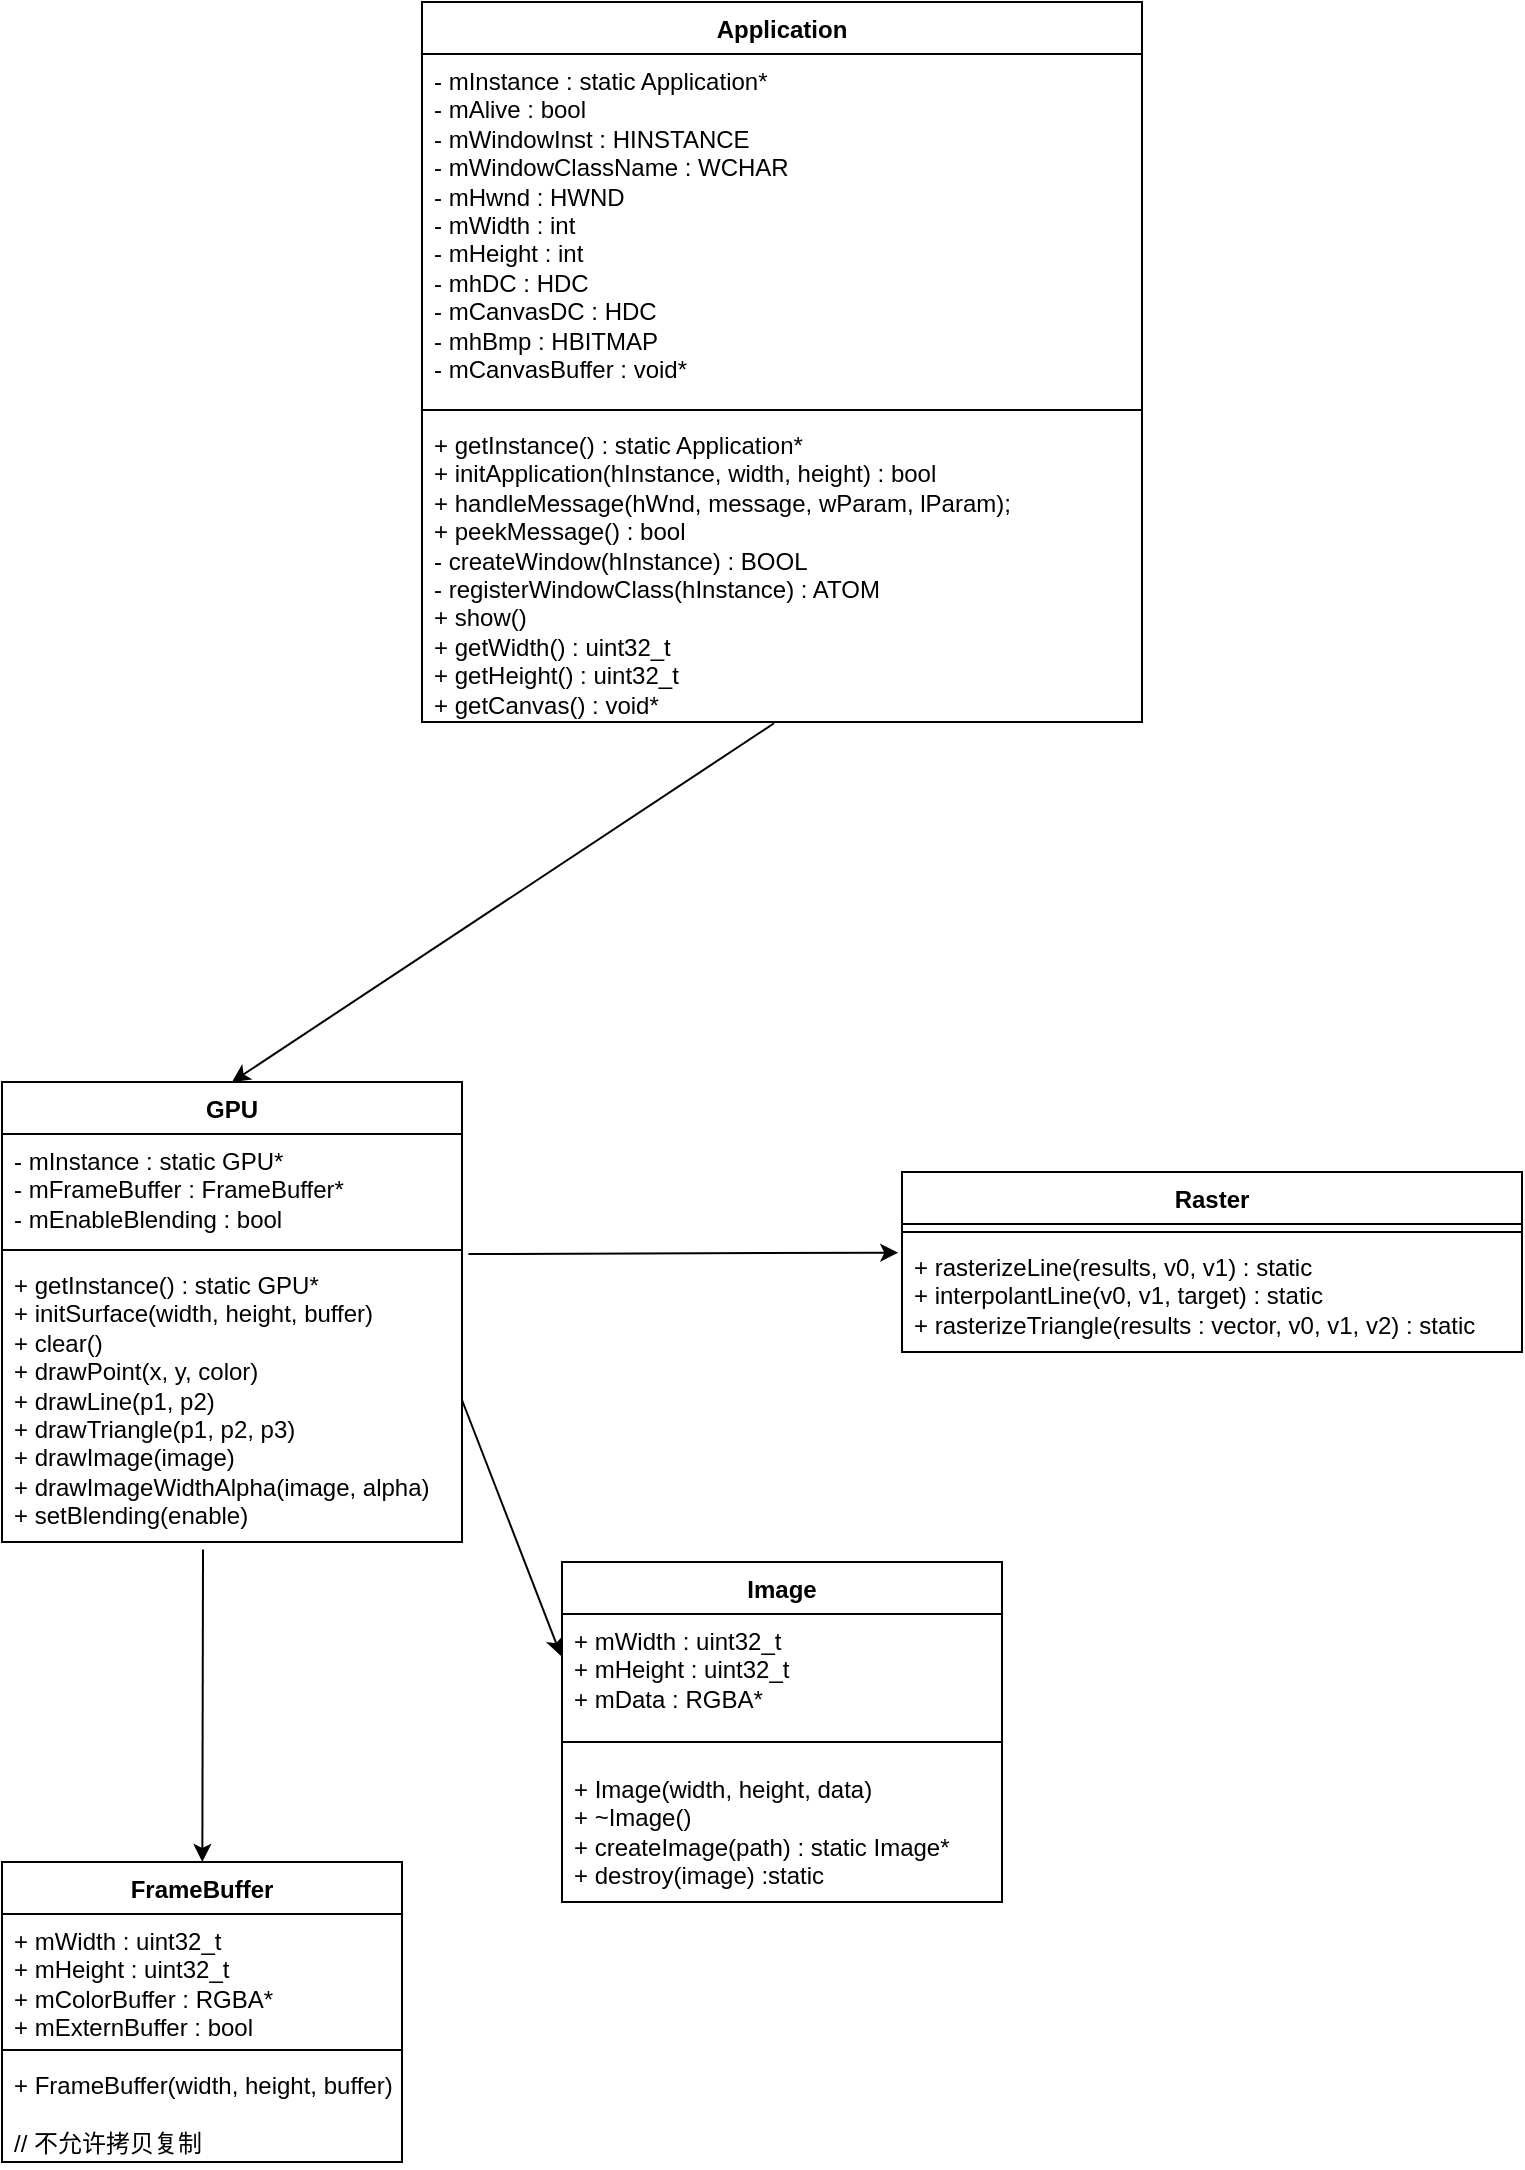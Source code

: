 <mxfile version="26.0.16">
  <diagram id="C5RBs43oDa-KdzZeNtuy" name="Page-1">
    <mxGraphModel dx="1420" dy="1795" grid="1" gridSize="10" guides="1" tooltips="1" connect="1" arrows="1" fold="1" page="1" pageScale="1" pageWidth="827" pageHeight="1169" math="0" shadow="0">
      <root>
        <mxCell id="WIyWlLk6GJQsqaUBKTNV-0" />
        <mxCell id="WIyWlLk6GJQsqaUBKTNV-1" parent="WIyWlLk6GJQsqaUBKTNV-0" />
        <mxCell id="wtLWYiBCeU5-RQb-BHR4-4" value="Application" style="swimlane;fontStyle=1;align=center;verticalAlign=top;childLayout=stackLayout;horizontal=1;startSize=26;horizontalStack=0;resizeParent=1;resizeParentMax=0;resizeLast=0;collapsible=1;marginBottom=0;whiteSpace=wrap;html=1;" parent="WIyWlLk6GJQsqaUBKTNV-1" vertex="1">
          <mxGeometry x="270" y="-410" width="360" height="360" as="geometry" />
        </mxCell>
        <mxCell id="wtLWYiBCeU5-RQb-BHR4-5" value="- mInstance : static Application*&lt;div&gt;- mAlive : bool&lt;/div&gt;&lt;div&gt;- mWindowInst : HINSTANCE&lt;/div&gt;&lt;div&gt;- mWindowClassName : WCHAR&lt;/div&gt;&lt;div&gt;- mHwnd : HWND&lt;/div&gt;&lt;div&gt;- mWidth : int&lt;/div&gt;&lt;div&gt;- mHeight : int&lt;/div&gt;&lt;div&gt;- mhDC : HDC&lt;/div&gt;&lt;div&gt;- mCanvasDC : HDC&lt;/div&gt;&lt;div&gt;- mhBmp : HBITMAP&lt;/div&gt;&lt;div&gt;- mCanvasBuffer : void*&lt;/div&gt;" style="text;strokeColor=none;fillColor=none;align=left;verticalAlign=top;spacingLeft=4;spacingRight=4;overflow=hidden;rotatable=0;points=[[0,0.5],[1,0.5]];portConstraint=eastwest;whiteSpace=wrap;html=1;" parent="wtLWYiBCeU5-RQb-BHR4-4" vertex="1">
          <mxGeometry y="26" width="360" height="174" as="geometry" />
        </mxCell>
        <mxCell id="wtLWYiBCeU5-RQb-BHR4-6" value="" style="line;strokeWidth=1;fillColor=none;align=left;verticalAlign=middle;spacingTop=-1;spacingLeft=3;spacingRight=3;rotatable=0;labelPosition=right;points=[];portConstraint=eastwest;strokeColor=inherit;" parent="wtLWYiBCeU5-RQb-BHR4-4" vertex="1">
          <mxGeometry y="200" width="360" height="8" as="geometry" />
        </mxCell>
        <mxCell id="wtLWYiBCeU5-RQb-BHR4-7" value="+ getInstance() : static Application*&lt;div&gt;+ initApplication(hInstance, width, height) : bool&lt;/div&gt;&lt;div&gt;+ handleMessage(hWnd, message, wParam, lParam);&lt;/div&gt;&lt;div&gt;+ peekMessage() : bool&lt;/div&gt;&lt;div&gt;- createWindow(hInstance) : BOOL&lt;/div&gt;&lt;div&gt;- registerWindowClass(hInstance) : ATOM&lt;/div&gt;&lt;div&gt;+ show()&lt;/div&gt;&lt;div&gt;+ getWidth() : uint32_t&lt;/div&gt;&lt;div&gt;+ getHeight() : uint32_t&lt;/div&gt;&lt;div&gt;+ getCanvas() : void*&lt;/div&gt;" style="text;strokeColor=none;fillColor=none;align=left;verticalAlign=top;spacingLeft=4;spacingRight=4;overflow=hidden;rotatable=0;points=[[0,0.5],[1,0.5]];portConstraint=eastwest;whiteSpace=wrap;html=1;" parent="wtLWYiBCeU5-RQb-BHR4-4" vertex="1">
          <mxGeometry y="208" width="360" height="152" as="geometry" />
        </mxCell>
        <mxCell id="5mf7mb4UoupejFtRi5i7-4" value="GPU" style="swimlane;fontStyle=1;align=center;verticalAlign=top;childLayout=stackLayout;horizontal=1;startSize=26;horizontalStack=0;resizeParent=1;resizeParentMax=0;resizeLast=0;collapsible=1;marginBottom=0;whiteSpace=wrap;html=1;" parent="WIyWlLk6GJQsqaUBKTNV-1" vertex="1">
          <mxGeometry x="60" y="130" width="230" height="230" as="geometry" />
        </mxCell>
        <mxCell id="5mf7mb4UoupejFtRi5i7-5" value="- mInstance : static GPU*&lt;div&gt;- mFrameBuffer : FrameBuffer*&lt;/div&gt;&lt;div&gt;- mEnableBlending : bool&lt;/div&gt;" style="text;strokeColor=none;fillColor=none;align=left;verticalAlign=top;spacingLeft=4;spacingRight=4;overflow=hidden;rotatable=0;points=[[0,0.5],[1,0.5]];portConstraint=eastwest;whiteSpace=wrap;html=1;" parent="5mf7mb4UoupejFtRi5i7-4" vertex="1">
          <mxGeometry y="26" width="230" height="54" as="geometry" />
        </mxCell>
        <mxCell id="5mf7mb4UoupejFtRi5i7-6" value="" style="line;strokeWidth=1;fillColor=none;align=left;verticalAlign=middle;spacingTop=-1;spacingLeft=3;spacingRight=3;rotatable=0;labelPosition=right;points=[];portConstraint=eastwest;strokeColor=inherit;" parent="5mf7mb4UoupejFtRi5i7-4" vertex="1">
          <mxGeometry y="80" width="230" height="8" as="geometry" />
        </mxCell>
        <mxCell id="5mf7mb4UoupejFtRi5i7-7" value="+ getInstance() : static GPU*&lt;div&gt;+ initSurface(width, height, buffer)&lt;/div&gt;&lt;div&gt;+ clear()&lt;/div&gt;&lt;div&gt;+ drawPoint(x, y, color)&lt;/div&gt;&lt;div&gt;+ drawLine(p1, p2)&lt;/div&gt;&lt;div&gt;+ drawTriangle(p1, p2, p3)&lt;/div&gt;&lt;div&gt;+ drawImage(image)&lt;/div&gt;&lt;div&gt;+ drawImageWidthAlpha(image, alpha)&lt;/div&gt;&lt;div&gt;+ setBlending(enable)&lt;/div&gt;" style="text;strokeColor=none;fillColor=none;align=left;verticalAlign=top;spacingLeft=4;spacingRight=4;overflow=hidden;rotatable=0;points=[[0,0.5],[1,0.5]];portConstraint=eastwest;whiteSpace=wrap;html=1;" parent="5mf7mb4UoupejFtRi5i7-4" vertex="1">
          <mxGeometry y="88" width="230" height="142" as="geometry" />
        </mxCell>
        <mxCell id="5mf7mb4UoupejFtRi5i7-8" value="FrameBuffer" style="swimlane;fontStyle=1;align=center;verticalAlign=top;childLayout=stackLayout;horizontal=1;startSize=26;horizontalStack=0;resizeParent=1;resizeParentMax=0;resizeLast=0;collapsible=1;marginBottom=0;whiteSpace=wrap;html=1;" parent="WIyWlLk6GJQsqaUBKTNV-1" vertex="1">
          <mxGeometry x="60" y="520" width="200" height="150" as="geometry" />
        </mxCell>
        <mxCell id="5mf7mb4UoupejFtRi5i7-9" value="+ mWidth : uint32_t&lt;div&gt;+ mHeight : uint32_t&lt;/div&gt;&lt;div&gt;+ mColorBuffer : RGBA*&lt;/div&gt;&lt;div&gt;+ mExternBuffer : bool&lt;/div&gt;" style="text;strokeColor=none;fillColor=none;align=left;verticalAlign=top;spacingLeft=4;spacingRight=4;overflow=hidden;rotatable=0;points=[[0,0.5],[1,0.5]];portConstraint=eastwest;whiteSpace=wrap;html=1;" parent="5mf7mb4UoupejFtRi5i7-8" vertex="1">
          <mxGeometry y="26" width="200" height="64" as="geometry" />
        </mxCell>
        <mxCell id="5mf7mb4UoupejFtRi5i7-10" value="" style="line;strokeWidth=1;fillColor=none;align=left;verticalAlign=middle;spacingTop=-1;spacingLeft=3;spacingRight=3;rotatable=0;labelPosition=right;points=[];portConstraint=eastwest;strokeColor=inherit;" parent="5mf7mb4UoupejFtRi5i7-8" vertex="1">
          <mxGeometry y="90" width="200" height="8" as="geometry" />
        </mxCell>
        <mxCell id="5mf7mb4UoupejFtRi5i7-11" value="+ FrameBuffer(width, height, buffer)&lt;div&gt;&lt;br&gt;&lt;/div&gt;&lt;div&gt;// 不允许拷贝复制&lt;/div&gt;" style="text;strokeColor=none;fillColor=none;align=left;verticalAlign=top;spacingLeft=4;spacingRight=4;overflow=hidden;rotatable=0;points=[[0,0.5],[1,0.5]];portConstraint=eastwest;whiteSpace=wrap;html=1;" parent="5mf7mb4UoupejFtRi5i7-8" vertex="1">
          <mxGeometry y="98" width="200" height="52" as="geometry" />
        </mxCell>
        <mxCell id="P8PSTKXqFBAs1czMJzL6-0" value="Raster" style="swimlane;fontStyle=1;align=center;verticalAlign=top;childLayout=stackLayout;horizontal=1;startSize=26;horizontalStack=0;resizeParent=1;resizeParentMax=0;resizeLast=0;collapsible=1;marginBottom=0;whiteSpace=wrap;html=1;" parent="WIyWlLk6GJQsqaUBKTNV-1" vertex="1">
          <mxGeometry x="510" y="175" width="310" height="90" as="geometry" />
        </mxCell>
        <mxCell id="P8PSTKXqFBAs1czMJzL6-2" value="" style="line;strokeWidth=1;fillColor=none;align=left;verticalAlign=middle;spacingTop=-1;spacingLeft=3;spacingRight=3;rotatable=0;labelPosition=right;points=[];portConstraint=eastwest;strokeColor=inherit;" parent="P8PSTKXqFBAs1czMJzL6-0" vertex="1">
          <mxGeometry y="26" width="310" height="8" as="geometry" />
        </mxCell>
        <mxCell id="P8PSTKXqFBAs1czMJzL6-3" value="+ rasterizeLine(results, v0, v1) : static&lt;div&gt;+ interpolantLine(v0, v1, target) : static&lt;/div&gt;&lt;div&gt;+ rasterizeTriangle(results : vector, v0, v1, v2&lt;span style=&quot;background-color: transparent; color: light-dark(rgb(0, 0, 0), rgb(255, 255, 255));&quot;&gt;) : static&lt;/span&gt;&lt;/div&gt;&lt;div&gt;&lt;span style=&quot;background-color: transparent; color: light-dark(rgb(0, 0, 0), rgb(255, 255, 255));&quot;&gt;&lt;br&gt;&lt;/span&gt;&lt;/div&gt;" style="text;strokeColor=none;fillColor=none;align=left;verticalAlign=top;spacingLeft=4;spacingRight=4;overflow=hidden;rotatable=0;points=[[0,0.5],[1,0.5]];portConstraint=eastwest;whiteSpace=wrap;html=1;" parent="P8PSTKXqFBAs1czMJzL6-0" vertex="1">
          <mxGeometry y="34" width="310" height="56" as="geometry" />
        </mxCell>
        <mxCell id="yCGhFCQeDglLVx2CmpNE-3" value="" style="endArrow=classic;html=1;rounded=0;entryX=0.5;entryY=0;entryDx=0;entryDy=0;exitX=0.489;exitY=1.004;exitDx=0;exitDy=0;exitPerimeter=0;" parent="WIyWlLk6GJQsqaUBKTNV-1" source="wtLWYiBCeU5-RQb-BHR4-7" target="5mf7mb4UoupejFtRi5i7-4" edge="1">
          <mxGeometry width="50" height="50" relative="1" as="geometry">
            <mxPoint x="390" y="-10" as="sourcePoint" />
            <mxPoint x="440" y="-60" as="targetPoint" />
          </mxGeometry>
        </mxCell>
        <mxCell id="yCGhFCQeDglLVx2CmpNE-4" value="" style="endArrow=classic;html=1;rounded=0;exitX=0.437;exitY=1.026;exitDx=0;exitDy=0;exitPerimeter=0;" parent="WIyWlLk6GJQsqaUBKTNV-1" source="5mf7mb4UoupejFtRi5i7-7" target="5mf7mb4UoupejFtRi5i7-8" edge="1">
          <mxGeometry width="50" height="50" relative="1" as="geometry">
            <mxPoint x="130" y="380" as="sourcePoint" />
            <mxPoint x="180" y="330" as="targetPoint" />
          </mxGeometry>
        </mxCell>
        <mxCell id="yCGhFCQeDglLVx2CmpNE-5" value="" style="endArrow=classic;html=1;rounded=0;entryX=-0.006;entryY=0.113;entryDx=0;entryDy=0;entryPerimeter=0;exitX=1.014;exitY=-0.014;exitDx=0;exitDy=0;exitPerimeter=0;" parent="WIyWlLk6GJQsqaUBKTNV-1" target="P8PSTKXqFBAs1czMJzL6-3" edge="1" source="5mf7mb4UoupejFtRi5i7-7">
          <mxGeometry width="50" height="50" relative="1" as="geometry">
            <mxPoint x="260" y="210" as="sourcePoint" />
            <mxPoint x="310" y="160" as="targetPoint" />
          </mxGeometry>
        </mxCell>
        <mxCell id="Tz2W6l7GuTd2-jDzGLeW-0" value="Image" style="swimlane;fontStyle=1;align=center;verticalAlign=top;childLayout=stackLayout;horizontal=1;startSize=26;horizontalStack=0;resizeParent=1;resizeParentMax=0;resizeLast=0;collapsible=1;marginBottom=0;whiteSpace=wrap;html=1;" parent="WIyWlLk6GJQsqaUBKTNV-1" vertex="1">
          <mxGeometry x="340" y="370" width="220" height="170" as="geometry" />
        </mxCell>
        <mxCell id="Tz2W6l7GuTd2-jDzGLeW-1" value="+ mWidth : uint32_t&lt;div&gt;+ mHeight : uint32_t&lt;/div&gt;&lt;div&gt;+ mData : RGBA*&lt;/div&gt;" style="text;strokeColor=none;fillColor=none;align=left;verticalAlign=top;spacingLeft=4;spacingRight=4;overflow=hidden;rotatable=0;points=[[0,0.5],[1,0.5]];portConstraint=eastwest;whiteSpace=wrap;html=1;" parent="Tz2W6l7GuTd2-jDzGLeW-0" vertex="1">
          <mxGeometry y="26" width="220" height="54" as="geometry" />
        </mxCell>
        <mxCell id="Tz2W6l7GuTd2-jDzGLeW-4" value="" style="line;strokeWidth=1;fillColor=none;align=left;verticalAlign=middle;spacingTop=-1;spacingLeft=3;spacingRight=3;rotatable=0;labelPosition=right;points=[];portConstraint=eastwest;strokeColor=inherit;" parent="Tz2W6l7GuTd2-jDzGLeW-0" vertex="1">
          <mxGeometry y="80" width="220" height="20" as="geometry" />
        </mxCell>
        <mxCell id="Tz2W6l7GuTd2-jDzGLeW-3" value="+ Image(width, height, data)&lt;div&gt;+ ~Image()&lt;/div&gt;&lt;div&gt;+ createImage(path) : static Image*&lt;/div&gt;&lt;div&gt;+ destroy(image) :static&lt;/div&gt;" style="text;strokeColor=none;fillColor=none;align=left;verticalAlign=top;spacingLeft=4;spacingRight=4;overflow=hidden;rotatable=0;points=[[0,0.5],[1,0.5]];portConstraint=eastwest;whiteSpace=wrap;html=1;" parent="Tz2W6l7GuTd2-jDzGLeW-0" vertex="1">
          <mxGeometry y="100" width="220" height="70" as="geometry" />
        </mxCell>
        <mxCell id="6I_1kZ2sIYJj2S6_0ptI-0" value="" style="endArrow=classic;html=1;rounded=0;exitX=1;exitY=0.5;exitDx=0;exitDy=0;entryX=-0.002;entryY=0.389;entryDx=0;entryDy=0;entryPerimeter=0;" parent="WIyWlLk6GJQsqaUBKTNV-1" source="5mf7mb4UoupejFtRi5i7-7" target="Tz2W6l7GuTd2-jDzGLeW-1" edge="1">
          <mxGeometry width="50" height="50" relative="1" as="geometry">
            <mxPoint x="310" y="350" as="sourcePoint" />
            <mxPoint x="280" y="330" as="targetPoint" />
          </mxGeometry>
        </mxCell>
      </root>
    </mxGraphModel>
  </diagram>
</mxfile>
